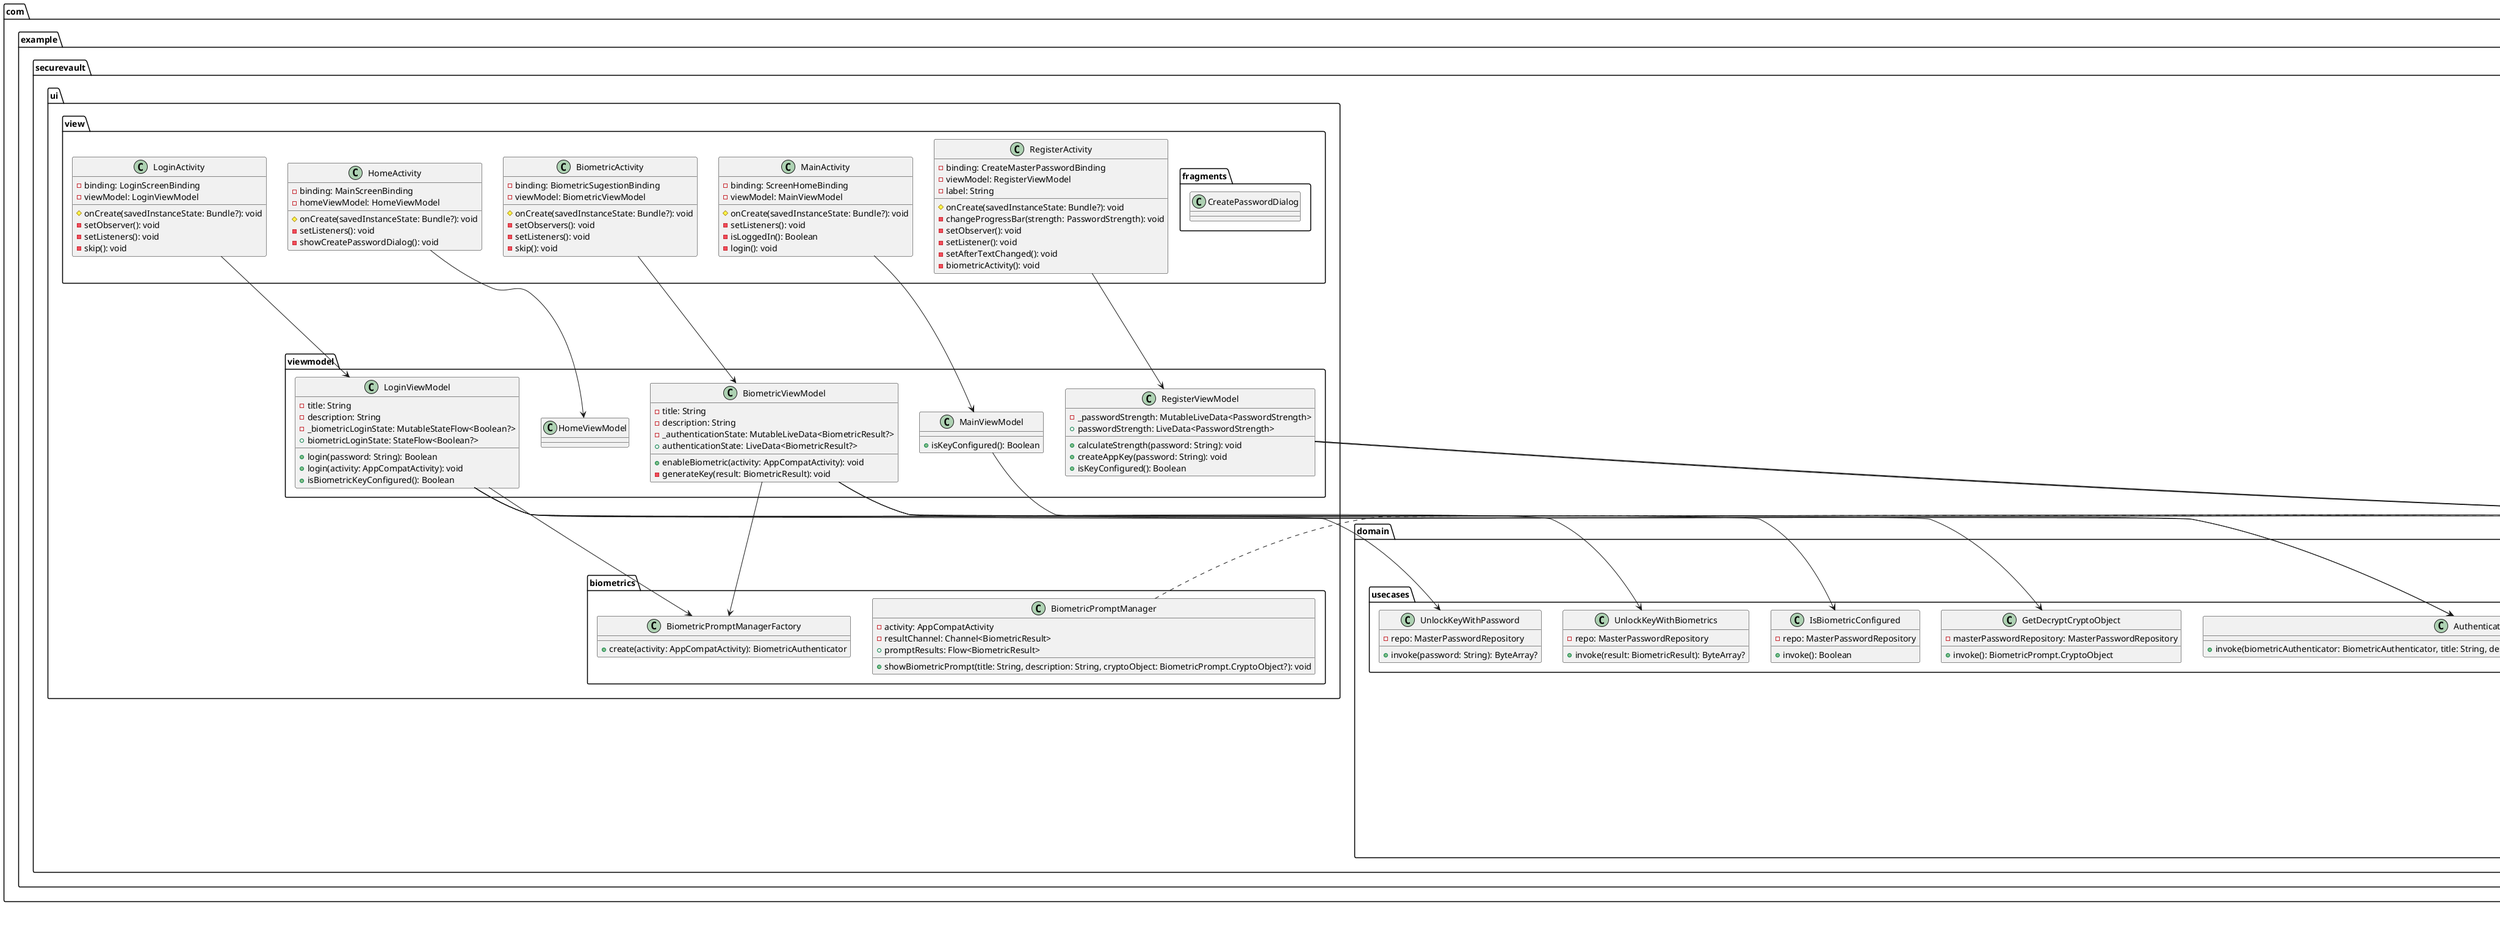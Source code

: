 @startuml SecureVault

package "com.example.securevault" {
  class SecureVaultApp {
  }
}

package "com.example.securevault.data.crypto" {
  class AppKeyEncryptor {
    + {static} encrypt(data: ByteArray, key: SecretKey): Pair<ByteArray, ByteArray>
    + {static} decrypt(encrypted: ByteArray, key: SecretKey, iv: ByteArray): ByteArray
    + {static} encrypt(data: ByteArray, cipher: Cipher?): Pair<ByteArray, ByteArray>
    + {static} decrypt(encrypted: ByteArray, cipher: Cipher): ByteArray
  }

  class BiometricKeyManager {
    - {static} KEY_ALIAS: String
    - {static} ANDROID_KEYSTORE: String
    + {static} generateKey(): void
    - {static} getKey(): SecretKey
    - {static} getEncryptCipher(): Cipher
    - {static} getDecryptCipher(iv: ByteArray): Cipher
    + {static} getEncryptCryptoObject(): BiometricPrompt.CryptoObject?
    + {static} getDecryptCryptoObject(iv: ByteArray): BiometricPrompt.CryptoObject
  }

  class PasswordKeyManager {
    + {static} generateSalt(): ByteArray
    + {static} deriveKey(password: String, salt: ByteArray): SecretKey
  }
}

package "com.example.securevault.data.database" {
  abstract class PasswordsDatabase {
    + abstract getPasswordsDao(): PasswordDao
  }
}

package "com.example.securevault.data.database.dao" {
  interface PasswordDao {
    + suspend getAllPasswords(): List<PasswordEntity>
    + suspend getPasswordByName(name: String): PasswordEntity
    + suspend getPasswordsOrderByName(): List<PasswordEntity>
    + suspend insertPassword(password: PasswordEntity): void
    + suspend insertPasswords(passwords: List<PasswordEntity>): void
    + suspend deletePassword(password: PasswordEntity): void
  }
}

package "com.example.securevault.data.database.entities" {
  class PasswordEntity {
    + id: Int
    + name: String
    + url: String?
    + username: String
    + value: String
    + createdAt: Long
    + updatedAt: Long
  }
}

package "com.example.securevault.data.repository" {
  class MasterPasswordRepositoryImpl {
    - storage: AppKeyStorage
    - {static} appKey: ByteArray
    + generateAndStoreAppKey(password: String): void
    + generateAndStoreAppKeyBio(result: BiometricResult): void
    + unlockAppKeyWithPassword(password: String): ByteArray?
    + unlockAppKeyWithBiometrics(result: BiometricResult): ByteArray?
    + isAppKeyConfigured(): Boolean
    + isBiometricConfigured(): Boolean
    + getIv(): ByteArray
  }
}

package "com.example.securevault.data.storage" {
  class AppKeyStorage {
    - prefs: SharedPreferences
    + save(name: String, data: ByteArray): void
    + getFromSharedPreferences(name: String): ByteArray
    + isPasswordConfigured(): Boolean
    + isBiometricConfigured(): Boolean
  }
}

package "com.example.securevault.di" {
  class BiometricAuthenticatorModule {
    + {static} provideBiometricAuthenticatorFactory(): BiometricPromptManagerFactory
  }

  class MasterPasswordRepositoryModule {
    + {static} provideMasterPasswordRepository(storage: AppKeyStorage): MasterPasswordRepository
  }

  class NbvcxzModule {
    + {static} provideNbvcxz(): Nbvcxz
  }

  class RoomModule {
    - {static} PASSWORD_DATABASE_NAME: String
    + {static} provideRoom(context: Context): PasswordsDatabase
    + {static} providePasswordDao(db: PasswordsDatabase): PasswordDao
  }
}

package "com.example.securevault.domain.biometric" {
  interface BiometricAuthenticator {
    + promptResults: Flow<BiometricResult>
    + showBiometricPrompt(title: String, description: String, cryptoObject: BiometricPrompt.CryptoObject?): void
  }
}

package "com.example.securevault.domain.model" {
  enum PasswordStrength {
    VERY_WEAK
    WEAK
    MEDIUM
    STRONG
    VERY_STRONG
    + progress: Int
    + colorInt: Int
    + {static} fromScore(score: Int): PasswordStrength
  }

  class Password {
    + name: String
    + url: String
    + username: String
    + value: String
  }

  interface BiometricResult {
    {static} class HardwareNotAvailable
    {static} class FeatureUnavailable
    class AuthenticationError
    {static} class AuthenticationFailed
    class AuthenticationSuccess
    {static} class AuthenticationNotRecognized
  }
}

package "com.example.securevault.domain.repository" {
  interface MasterPasswordRepository {
    + generateAndStoreAppKey(password: String): void
    + generateAndStoreAppKeyBio(result: BiometricResult): void
    + unlockAppKeyWithPassword(password: String): ByteArray?
    + unlockAppKeyWithBiometrics(result: BiometricResult): ByteArray?
    + isAppKeyConfigured(): Boolean
    + isBiometricConfigured(): Boolean
    + getIv(): ByteArray
  }
}

package "com.example.securevault.domain.usecases" {
  class AuthenticateBiometrics {
    + invoke(biometricAuthenticator: BiometricAuthenticator, title: String, description: String, cryptoObject: BiometricPrompt.CryptoObject?): void
  }

  class EstimatePassword {
    - nbvcxz: Nbvcxz
    + invoke(password: String): PasswordStrength
  }

  class GenerateAppKey {
    - repo: MasterPasswordRepository
    + invoke(password: String): void
  }

  class GenerateBiometricKey {
    - repo: MasterPasswordRepository
    + invoke(result: BiometricResult): void
  }

  class GetDecryptCryptoObject {
    - masterPasswordRepository: MasterPasswordRepository
    + invoke(): BiometricPrompt.CryptoObject
  }

  class GetEncryptCryptoObject {
    + invoke(): BiometricPrompt.CryptoObject?
  }

  class IsAppKeyConfigured {
    - repo: MasterPasswordRepository
    + invoke(): Boolean
  }

  class IsBiometricConfigured {
    - repo: MasterPasswordRepository
    + invoke(): Boolean
  }

  class UnlockKeyWithBiometrics {
    - repo: MasterPasswordRepository
    + invoke(result: BiometricResult): ByteArray?
  }

  class UnlockKeyWithPassword {
    - repo: MasterPasswordRepository
    + invoke(password: String): ByteArray?
  }
}

package "com.example.securevault.ui.biometrics" {
  class BiometricPromptManager {
    - activity: AppCompatActivity
    - resultChannel: Channel<BiometricResult>
    + promptResults: Flow<BiometricResult>
    + showBiometricPrompt(title: String, description: String, cryptoObject: BiometricPrompt.CryptoObject?): void
  }

  class BiometricPromptManagerFactory {
    + create(activity: AppCompatActivity): BiometricAuthenticator
  }
}

package "com.example.securevault.ui.view" {
  class BiometricActivity {
    - binding: BiometricSugestionBinding
    - viewModel: BiometricViewModel
    # onCreate(savedInstanceState: Bundle?): void
    - setObservers(): void
    - setListeners(): void
    - skip(): void
  }

  class HomeActivity {
    - binding: MainScreenBinding
    - homeViewModel: HomeViewModel
    # onCreate(savedInstanceState: Bundle?): void
    - setListeners(): void
    - showCreatePasswordDialog(): void
  }

  class LoginActivity {
    - binding: LoginScreenBinding
    - viewModel: LoginViewModel
    # onCreate(savedInstanceState: Bundle?): void
    - setObserver(): void
    - setListeners(): void
    - skip(): void
  }

  class MainActivity {
    - binding: ScreenHomeBinding
    - viewModel: MainViewModel
    # onCreate(savedInstanceState: Bundle?): void
    - setListeners(): void
    - isLoggedIn(): Boolean
    - login(): void
  }

  class RegisterActivity {
    - binding: CreateMasterPasswordBinding
    - viewModel: RegisterViewModel
    - label: String
    # onCreate(savedInstanceState: Bundle?): void
    - changeProgressBar(strength: PasswordStrength): void
    - setObserver(): void
    - setListener(): void
    - setAfterTextChanged(): void
    - biometricActivity(): void
  }
}

package "com.example.securevault.ui.view.fragments" {
  class CreatePasswordDialog {
  }
}

package "com.example.securevault.ui.viewmodel" {
  class BiometricViewModel {
    - title: String
    - description: String
    - _authenticationState: MutableLiveData<BiometricResult?>
    + authenticationState: LiveData<BiometricResult?>
    + enableBiometric(activity: AppCompatActivity): void
    - generateKey(result: BiometricResult): void
  }

  class HomeViewModel {
  }

  class LoginViewModel {
    - title: String
    - description: String
    - _biometricLoginState: MutableStateFlow<Boolean?>
    + biometricLoginState: StateFlow<Boolean?>
    + login(password: String): Boolean
    + login(activity: AppCompatActivity): void
    + isBiometricKeyConfigured(): Boolean
  }

  class MainViewModel {
    + isKeyConfigured(): Boolean
  }

  class RegisterViewModel {
    - _passwordStrength: MutableLiveData<PasswordStrength>
    + passwordStrength: LiveData<PasswordStrength>
    + calculateStrength(password: String): void
    + createAppKey(password: String): void
    + isKeyConfigured(): Boolean
  }
}

SecureVaultApp <|-- Application

MasterPasswordRepositoryImpl ..|> MasterPasswordRepository
BiometricPromptManager ..|> BiometricAuthenticator

BiometricKeyManager ..> BiometricPrompt.CryptoObject
MasterPasswordRepositoryImpl --> AppKeyStorage
MasterPasswordRepositoryImpl ..> AppKeyEncryptor
MasterPasswordRepositoryImpl ..> PasswordKeyManager
MasterPasswordRepositoryImpl ..> BiometricKeyManager

PasswordsDatabase --|> RoomDatabase
PasswordDao <-- PasswordsDatabase
PasswordEntity <-- PasswordDao

BiometricViewModel --> AuthenticateBiometrics
BiometricViewModel --> GenerateBiometricKey
BiometricViewModel --> BiometricPromptManagerFactory
BiometricViewModel --> GetEncryptCryptoObject

LoginViewModel --> UnlockKeyWithPassword
LoginViewModel --> UnlockKeyWithBiometrics
LoginViewModel --> IsBiometricConfigured
LoginViewModel --> AuthenticateBiometrics
LoginViewModel --> BiometricPromptManagerFactory
LoginViewModel --> GetDecryptCryptoObject

MainViewModel --> IsAppKeyConfigured

RegisterViewModel --> EstimatePassword
RegisterViewModel --> GenerateAppKey
RegisterViewModel --> IsAppKeyConfigured

BiometricActivity --> BiometricViewModel
HomeActivity --> HomeViewModel
LoginActivity --> LoginViewModel
MainActivity --> MainViewModel
RegisterActivity --> RegisterViewModel

@enduml